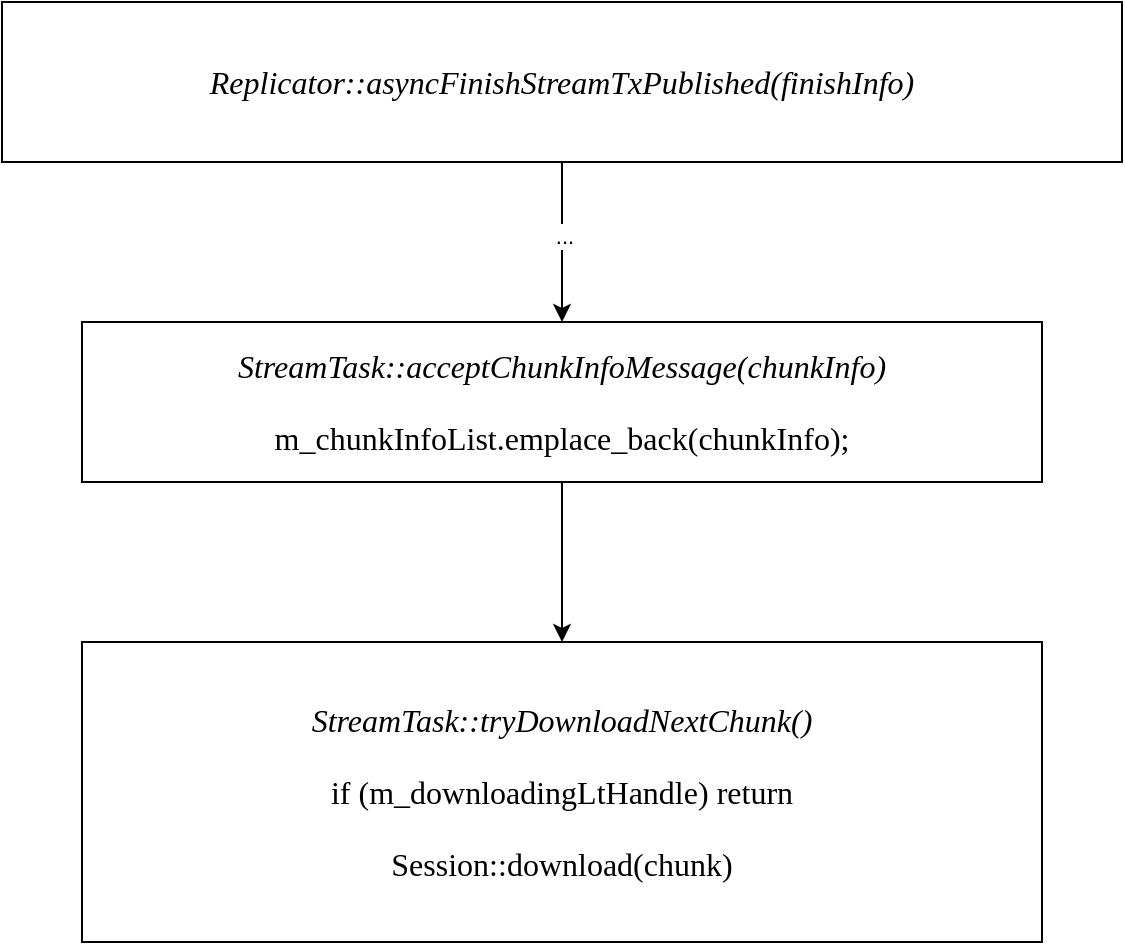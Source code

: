 <mxfile version="15.7.3" type="device"><diagram id="AzDccDtalrTE5KUaGk6o" name="Page-1"><mxGraphModel dx="1106" dy="952" grid="1" gridSize="10" guides="1" tooltips="1" connect="1" arrows="1" fold="1" page="1" pageScale="1" pageWidth="827" pageHeight="1169" math="0" shadow="0"><root><mxCell id="0"/><mxCell id="1" parent="0"/><mxCell id="QHMRWpDg4F3yuOsLnaYX-1" value="&lt;p class=&quot;p1&quot; style=&quot;margin: 0px ; font-stretch: normal ; font-size: 16px ; line-height: normal ; font-family: &amp;#34;monaco&amp;#34;&quot;&gt;&lt;span style=&quot;background-color: rgb(255 , 255 , 255)&quot;&gt;&lt;i&gt;Replicator::&lt;span style=&quot;font-family: &amp;#34;monaco&amp;#34;&quot;&gt;asyncFinishStreamTxPublished&lt;/span&gt;(finishInfo)&lt;/i&gt;&lt;/span&gt;&lt;/p&gt;" style="rounded=0;whiteSpace=wrap;html=1;" parent="1" vertex="1"><mxGeometry x="120" y="40" width="560" height="80" as="geometry"/></mxCell><mxCell id="QHMRWpDg4F3yuOsLnaYX-2" value="&lt;p class=&quot;p1&quot; style=&quot;margin: 0px ; font-stretch: normal ; font-size: 16px ; line-height: normal ; font-family: &amp;#34;monaco&amp;#34;&quot;&gt;&lt;span style=&quot;background-color: rgb(255 , 255 , 255)&quot;&gt;&lt;i&gt;StreamTask::&lt;/i&gt;&lt;/span&gt;&lt;i&gt;&lt;span style=&quot;background-color: rgb(255 , 255 , 255)&quot;&gt;acceptChunkInfoMessage&lt;/span&gt;(&lt;span style=&quot;background-color: rgb(255 , 255 , 255)&quot;&gt;chunkInfo&lt;/span&gt;)&lt;/i&gt;&lt;/p&gt;&lt;p class=&quot;p1&quot; style=&quot;margin: 0px ; font-stretch: normal ; font-size: 16px ; line-height: normal ; font-family: &amp;#34;monaco&amp;#34;&quot;&gt;&lt;span style=&quot;background-color: rgb(255 , 255 , 255)&quot;&gt;&lt;span style=&quot;font-family: &amp;#34;monaco&amp;#34;&quot;&gt;&lt;br&gt;&lt;/span&gt;&lt;/span&gt;&lt;/p&gt;&lt;p class=&quot;p1&quot; style=&quot;margin: 0px ; font-stretch: normal ; font-size: 16px ; line-height: normal ; font-family: &amp;#34;monaco&amp;#34;&quot;&gt;&lt;span style=&quot;background-color: rgb(255 , 255 , 255)&quot;&gt;&lt;span class=&quot;s1&quot;&gt;m_chunkInfoList&lt;/span&gt;.&lt;span class=&quot;s2&quot;&gt;emplace_back&lt;/span&gt;(chunkInfo);&lt;/span&gt;&lt;/p&gt;" style="rounded=0;whiteSpace=wrap;html=1;" parent="1" vertex="1"><mxGeometry x="160" y="200" width="480" height="80" as="geometry"/></mxCell><mxCell id="QHMRWpDg4F3yuOsLnaYX-3" value="" style="endArrow=classic;html=1;rounded=0;fontColor=#000000;exitX=0.5;exitY=1;exitDx=0;exitDy=0;entryX=0.5;entryY=0;entryDx=0;entryDy=0;" parent="1" source="QHMRWpDg4F3yuOsLnaYX-1" target="QHMRWpDg4F3yuOsLnaYX-2" edge="1"><mxGeometry width="50" height="50" relative="1" as="geometry"><mxPoint x="340" y="470" as="sourcePoint"/><mxPoint x="390" y="420" as="targetPoint"/></mxGeometry></mxCell><mxCell id="QHMRWpDg4F3yuOsLnaYX-8" value="..." style="edgeLabel;html=1;align=center;verticalAlign=middle;resizable=0;points=[];fontColor=#000000;" parent="QHMRWpDg4F3yuOsLnaYX-3" vertex="1" connectable="0"><mxGeometry x="-0.092" y="1" relative="1" as="geometry"><mxPoint as="offset"/></mxGeometry></mxCell><mxCell id="QHMRWpDg4F3yuOsLnaYX-4" value="&lt;p class=&quot;p1&quot; style=&quot;margin: 0px ; font-stretch: normal ; font-size: 16px ; line-height: normal ; font-family: &amp;#34;monaco&amp;#34;&quot;&gt;&lt;i style=&quot;background-color: rgb(255 , 255 , 255)&quot;&gt;StreamTask::&lt;span style=&quot;font-family: &amp;#34;monaco&amp;#34;&quot;&gt;tryDownloadNextChunk&lt;/span&gt;()&lt;/i&gt;&lt;/p&gt;&lt;p class=&quot;p1&quot; style=&quot;margin: 0px ; font-stretch: normal ; font-size: 16px ; line-height: normal ; font-family: &amp;#34;monaco&amp;#34;&quot;&gt;&lt;i&gt;&lt;span style=&quot;font-family: &amp;#34;monaco&amp;#34; ; background-color: rgb(255 , 255 , 255)&quot;&gt;&lt;br&gt;&lt;/span&gt;&lt;/i&gt;&lt;/p&gt;&lt;p class=&quot;p1&quot; style=&quot;margin: 0px ; font-stretch: normal ; font-size: 16px ; line-height: normal ; font-family: &amp;#34;monaco&amp;#34;&quot;&gt;&lt;span style=&quot;background-color: rgb(255 , 255 , 255)&quot;&gt;&lt;span class=&quot;s1&quot;&gt;if&lt;/span&gt;&lt;span class=&quot;s2&quot;&gt; (&lt;/span&gt;m_downloadingLtHandle&lt;/span&gt;&lt;span class=&quot;s2&quot;&gt;&lt;span style=&quot;background-color: rgb(255 , 255 , 255)&quot;&gt;) return&lt;br&gt;&lt;br&gt;Session::download(chunk)&lt;/span&gt;&lt;br&gt;&lt;/span&gt;&lt;/p&gt;" style="rounded=0;whiteSpace=wrap;html=1;" parent="1" vertex="1"><mxGeometry x="160" y="360" width="480" height="150" as="geometry"/></mxCell><mxCell id="QHMRWpDg4F3yuOsLnaYX-5" value="" style="endArrow=classic;html=1;rounded=0;fontColor=#000000;exitX=0.5;exitY=1;exitDx=0;exitDy=0;" parent="1" source="QHMRWpDg4F3yuOsLnaYX-2" target="QHMRWpDg4F3yuOsLnaYX-4" edge="1"><mxGeometry width="50" height="50" relative="1" as="geometry"><mxPoint x="410" y="130" as="sourcePoint"/><mxPoint x="410" y="210" as="targetPoint"/></mxGeometry></mxCell></root></mxGraphModel></diagram></mxfile>